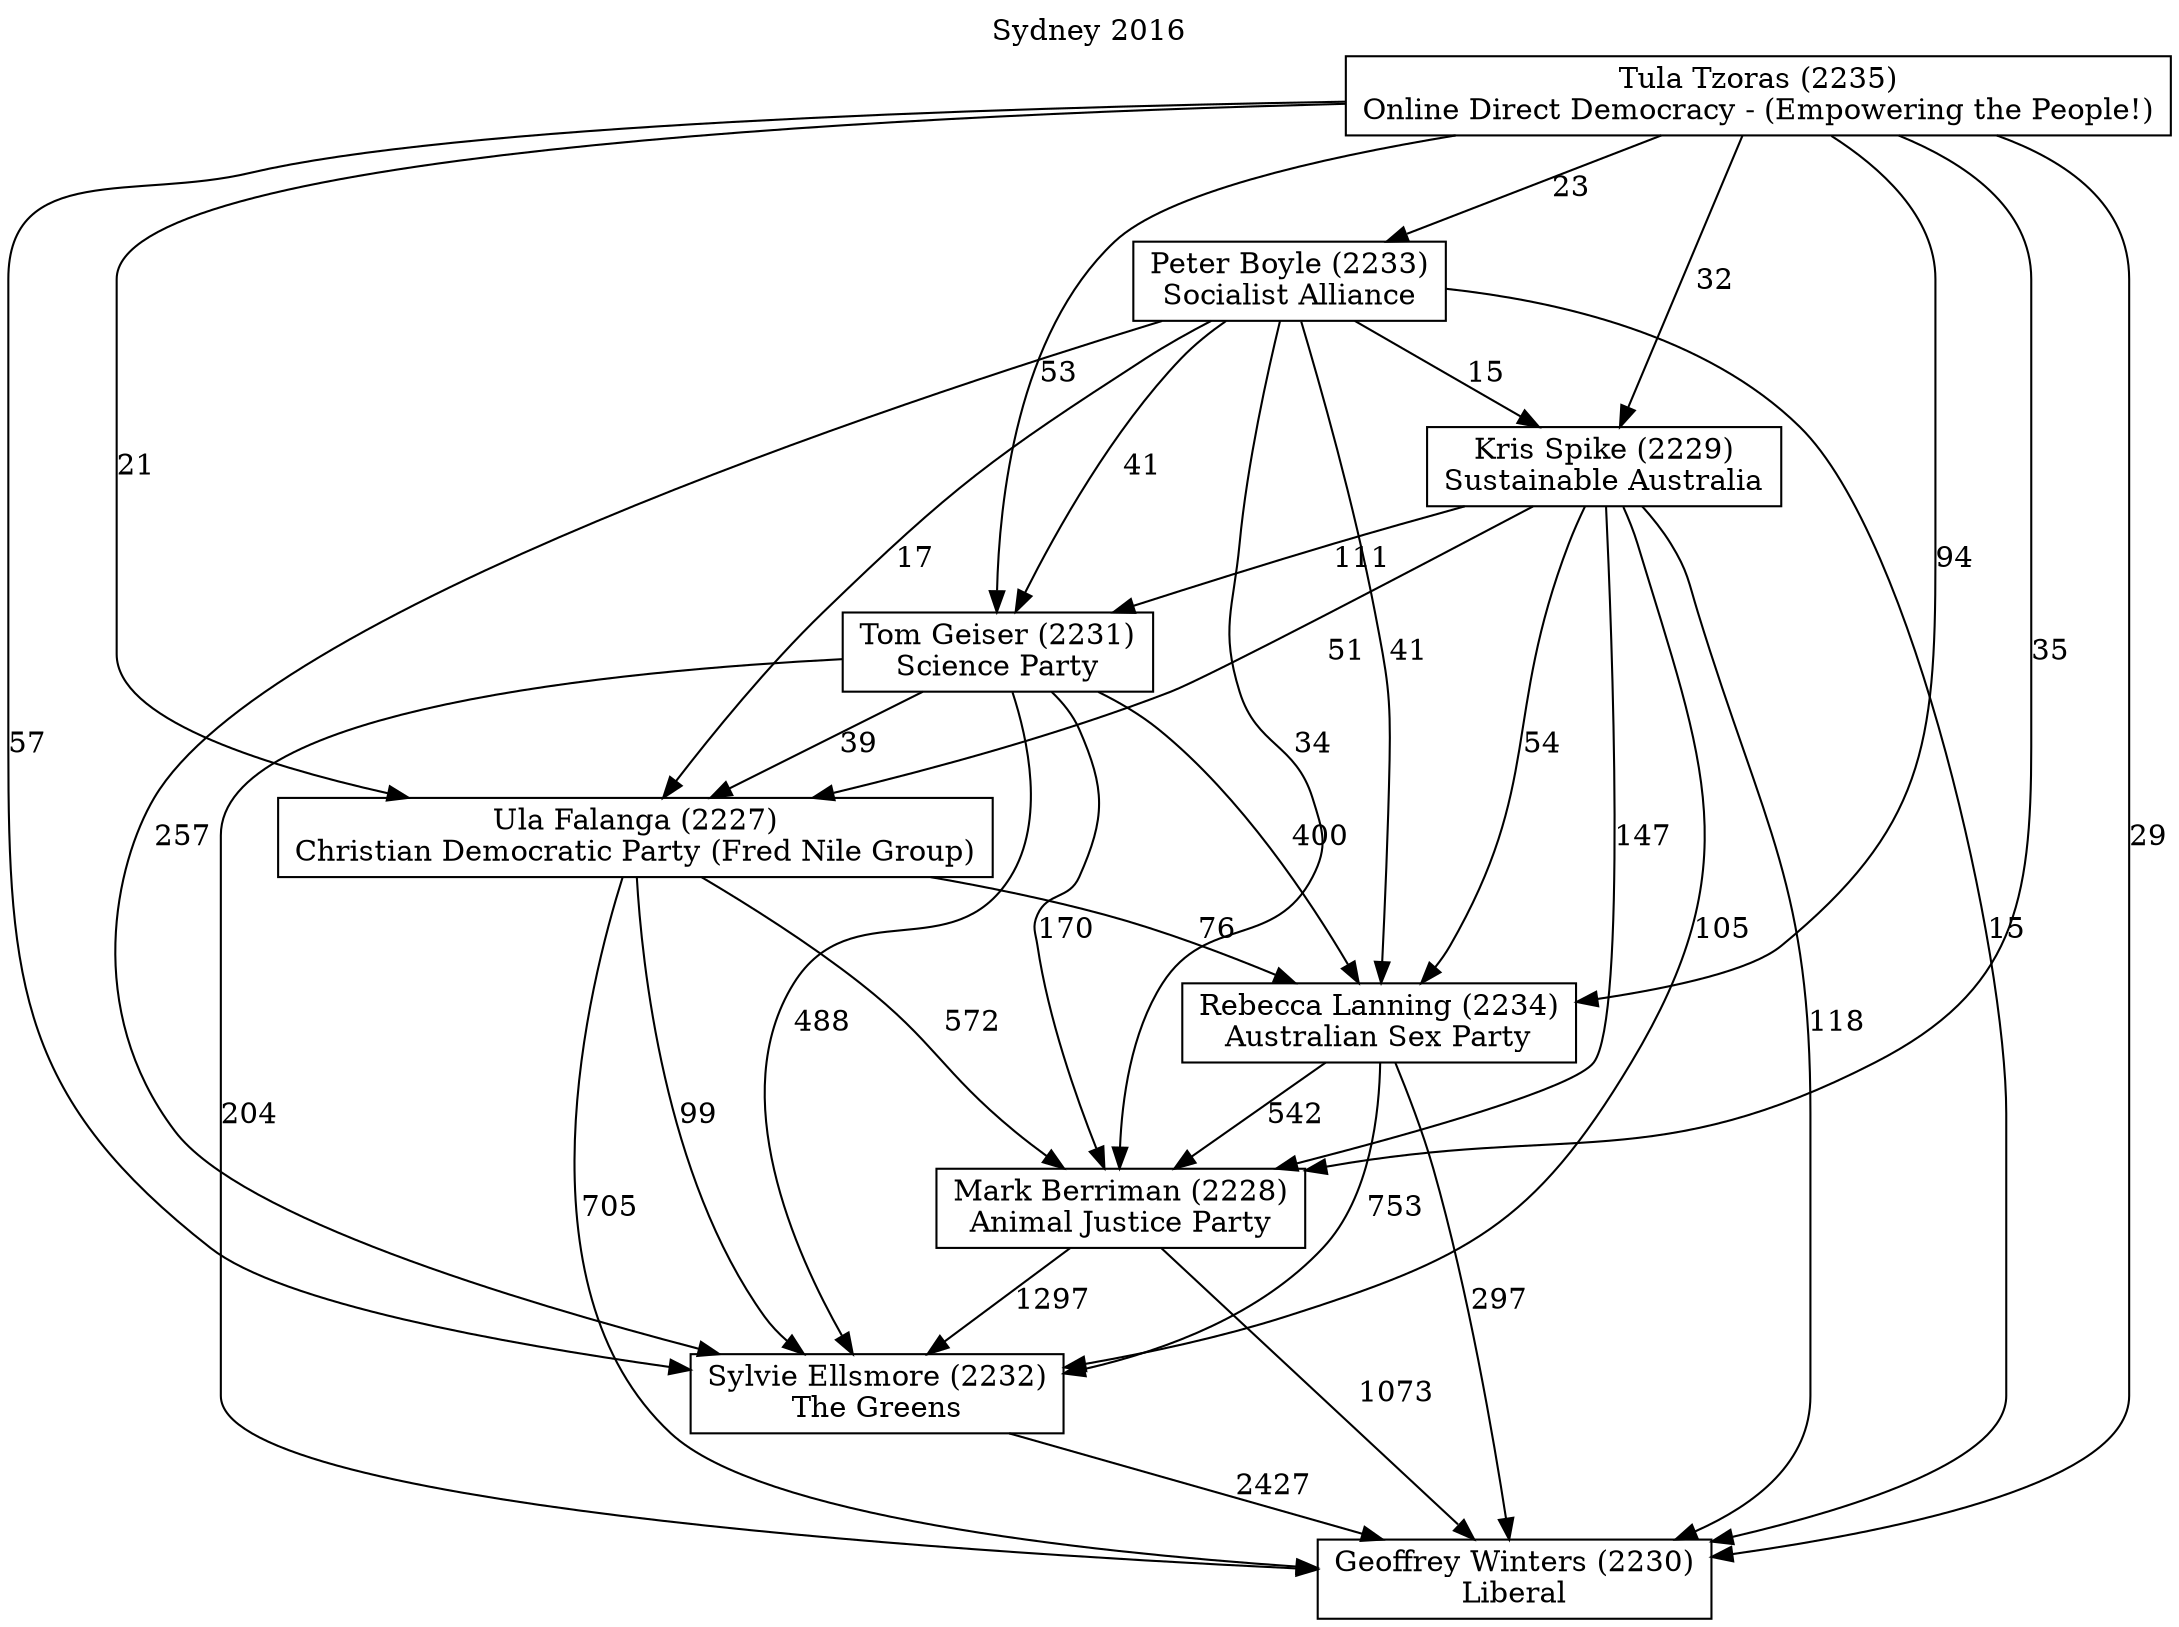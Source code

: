 // House preference flow
digraph "Geoffrey Winters (2230)_Sydney_2016" {
	graph [label="Sydney 2016" labelloc=t mclimit=2]
	node [shape=box]
	"Geoffrey Winters (2230)" [label="Geoffrey Winters (2230)
Liberal"]
	"Sylvie Ellsmore (2232)" [label="Sylvie Ellsmore (2232)
The Greens"]
	"Mark Berriman (2228)" [label="Mark Berriman (2228)
Animal Justice Party"]
	"Rebecca Lanning (2234)" [label="Rebecca Lanning (2234)
Australian Sex Party"]
	"Ula Falanga (2227)" [label="Ula Falanga (2227)
Christian Democratic Party (Fred Nile Group)"]
	"Tom Geiser (2231)" [label="Tom Geiser (2231)
Science Party"]
	"Kris Spike (2229)" [label="Kris Spike (2229)
Sustainable Australia"]
	"Peter Boyle (2233)" [label="Peter Boyle (2233)
Socialist Alliance"]
	"Tula Tzoras (2235)" [label="Tula Tzoras (2235)
Online Direct Democracy - (Empowering the People!)"]
	"Sylvie Ellsmore (2232)" -> "Geoffrey Winters (2230)" [label=2427]
	"Mark Berriman (2228)" -> "Sylvie Ellsmore (2232)" [label=1297]
	"Rebecca Lanning (2234)" -> "Mark Berriman (2228)" [label=542]
	"Ula Falanga (2227)" -> "Rebecca Lanning (2234)" [label=76]
	"Tom Geiser (2231)" -> "Ula Falanga (2227)" [label=39]
	"Kris Spike (2229)" -> "Tom Geiser (2231)" [label=111]
	"Peter Boyle (2233)" -> "Kris Spike (2229)" [label=15]
	"Tula Tzoras (2235)" -> "Peter Boyle (2233)" [label=23]
	"Mark Berriman (2228)" -> "Geoffrey Winters (2230)" [label=1073]
	"Rebecca Lanning (2234)" -> "Geoffrey Winters (2230)" [label=297]
	"Ula Falanga (2227)" -> "Geoffrey Winters (2230)" [label=705]
	"Tom Geiser (2231)" -> "Geoffrey Winters (2230)" [label=204]
	"Kris Spike (2229)" -> "Geoffrey Winters (2230)" [label=118]
	"Peter Boyle (2233)" -> "Geoffrey Winters (2230)" [label=15]
	"Tula Tzoras (2235)" -> "Geoffrey Winters (2230)" [label=29]
	"Tula Tzoras (2235)" -> "Kris Spike (2229)" [label=32]
	"Peter Boyle (2233)" -> "Tom Geiser (2231)" [label=41]
	"Tula Tzoras (2235)" -> "Tom Geiser (2231)" [label=53]
	"Kris Spike (2229)" -> "Ula Falanga (2227)" [label=51]
	"Peter Boyle (2233)" -> "Ula Falanga (2227)" [label=17]
	"Tula Tzoras (2235)" -> "Ula Falanga (2227)" [label=21]
	"Tom Geiser (2231)" -> "Rebecca Lanning (2234)" [label=400]
	"Kris Spike (2229)" -> "Rebecca Lanning (2234)" [label=54]
	"Peter Boyle (2233)" -> "Rebecca Lanning (2234)" [label=41]
	"Tula Tzoras (2235)" -> "Rebecca Lanning (2234)" [label=94]
	"Ula Falanga (2227)" -> "Mark Berriman (2228)" [label=572]
	"Tom Geiser (2231)" -> "Mark Berriman (2228)" [label=170]
	"Kris Spike (2229)" -> "Mark Berriman (2228)" [label=147]
	"Peter Boyle (2233)" -> "Mark Berriman (2228)" [label=34]
	"Tula Tzoras (2235)" -> "Mark Berriman (2228)" [label=35]
	"Rebecca Lanning (2234)" -> "Sylvie Ellsmore (2232)" [label=753]
	"Ula Falanga (2227)" -> "Sylvie Ellsmore (2232)" [label=99]
	"Tom Geiser (2231)" -> "Sylvie Ellsmore (2232)" [label=488]
	"Kris Spike (2229)" -> "Sylvie Ellsmore (2232)" [label=105]
	"Peter Boyle (2233)" -> "Sylvie Ellsmore (2232)" [label=257]
	"Tula Tzoras (2235)" -> "Sylvie Ellsmore (2232)" [label=57]
}
